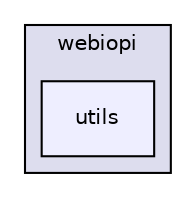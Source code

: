 digraph "python/webiopi/utils" {
  compound=true
  node [ fontsize="10", fontname="Helvetica"];
  edge [ labelfontsize="10", labelfontname="Helvetica"];
  subgraph clusterdir_55d8687928f7b3ee523bd828d976b84f {
    graph [ bgcolor="#ddddee", pencolor="black", label="webiopi" fontname="Helvetica", fontsize="10", URL="dir_55d8687928f7b3ee523bd828d976b84f.html"]
  dir_73335d573df896ecc27176b145295c7f [shape=box, label="utils", style="filled", fillcolor="#eeeeff", pencolor="black", URL="dir_73335d573df896ecc27176b145295c7f.html"];
  }
}
